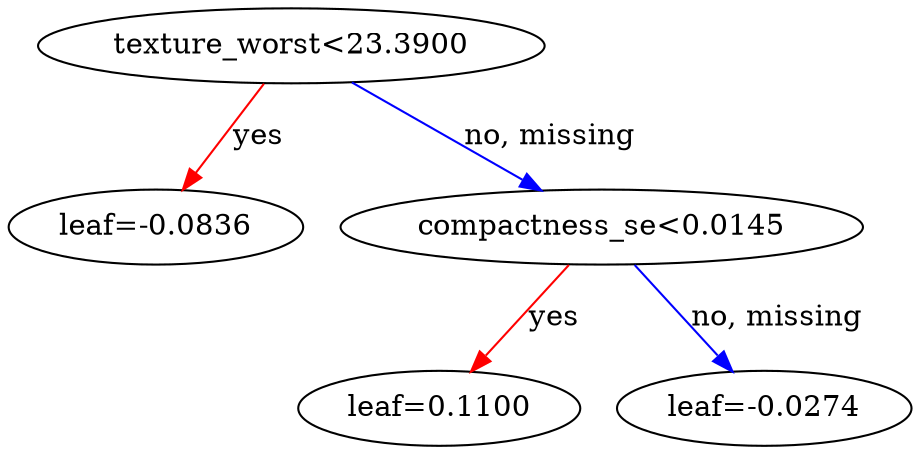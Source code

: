 digraph {
    graph [ rankdir=TB ]
    graph [ rankdir="UD" ]

    0 [ label="texture_worst<23.3900" ]
    0 -> 1 [label="yes" color="#FF0000"]
    0 -> 2 [label="no, missing" color="#0000FF"]

    1 [ label="leaf=-0.0836" ]

    2 [ label="compactness_se<0.0145" ]
    2 -> 3 [label="yes" color="#FF0000"]
    2 -> 4 [label="no, missing" color="#0000FF"]

    3 [ label="leaf=0.1100" ]

    4 [ label="leaf=-0.0274" ]
}
